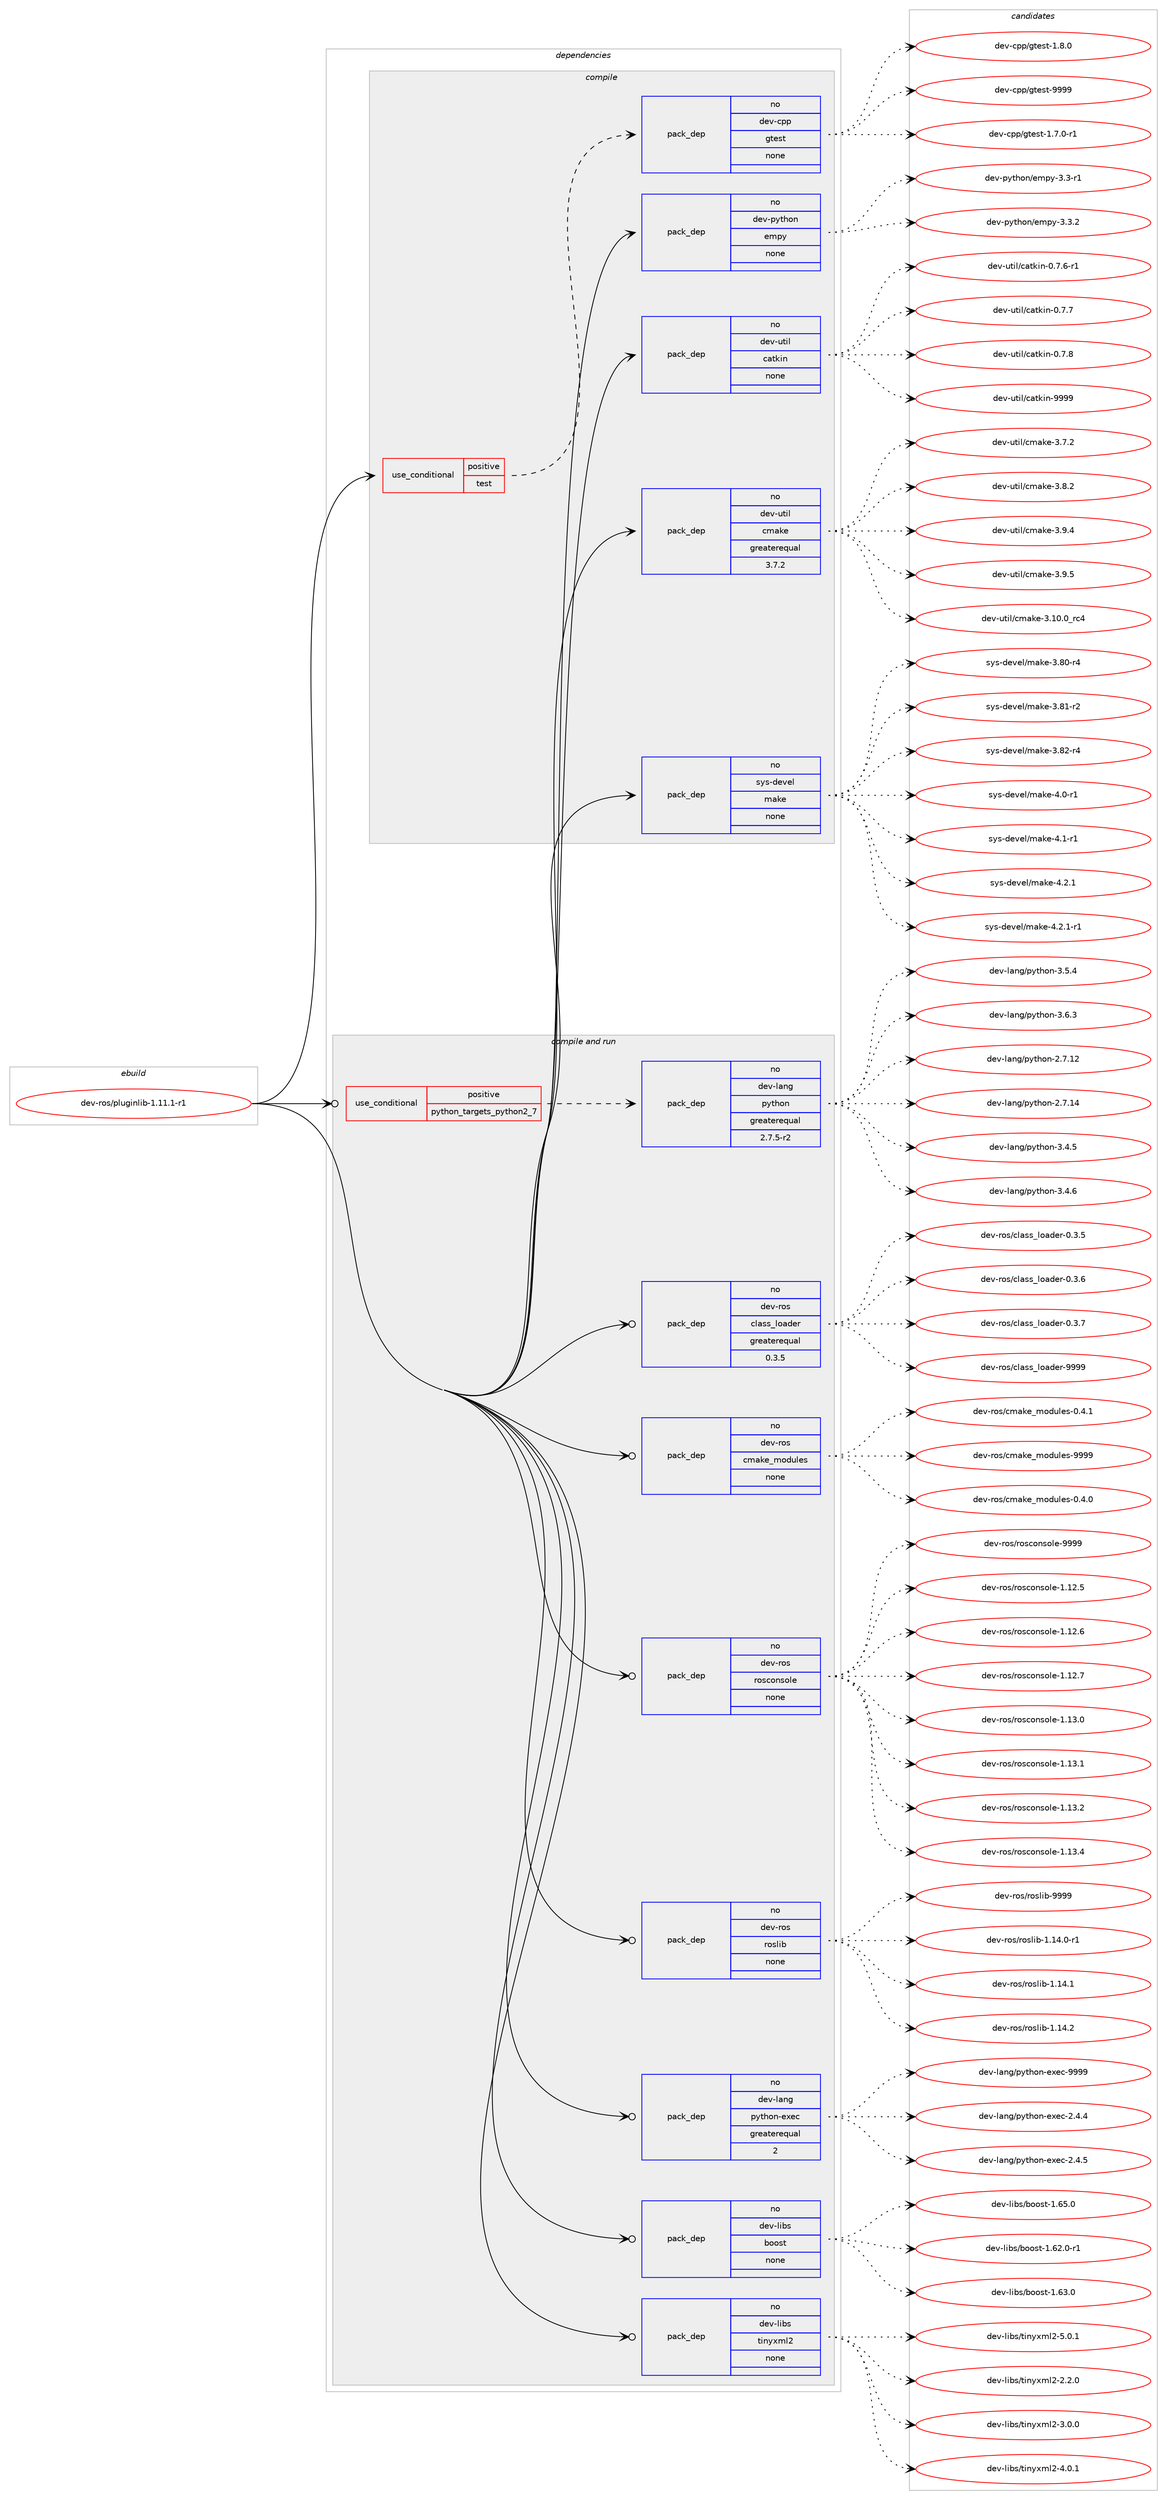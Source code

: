 digraph prolog {

# *************
# Graph options
# *************

newrank=true;
concentrate=true;
compound=true;
graph [rankdir=LR,fontname=Helvetica,fontsize=10,ranksep=1.5];#, ranksep=2.5, nodesep=0.2];
edge  [arrowhead=vee];
node  [fontname=Helvetica,fontsize=10];

# **********
# The ebuild
# **********

subgraph cluster_leftcol {
color=gray;
rank=same;
label=<<i>ebuild</i>>;
id [label="dev-ros/pluginlib-1.11.1-r1", color=red, width=4, href="../dev-ros/pluginlib-1.11.1-r1.svg"];
}

# ****************
# The dependencies
# ****************

subgraph cluster_midcol {
color=gray;
label=<<i>dependencies</i>>;
subgraph cluster_compile {
fillcolor="#eeeeee";
style=filled;
label=<<i>compile</i>>;
subgraph cond46100 {
dependency206467 [label=<<TABLE BORDER="0" CELLBORDER="1" CELLSPACING="0" CELLPADDING="4"><TR><TD ROWSPAN="3" CELLPADDING="10">use_conditional</TD></TR><TR><TD>positive</TD></TR><TR><TD>test</TD></TR></TABLE>>, shape=none, color=red];
subgraph pack156380 {
dependency206468 [label=<<TABLE BORDER="0" CELLBORDER="1" CELLSPACING="0" CELLPADDING="4" WIDTH="220"><TR><TD ROWSPAN="6" CELLPADDING="30">pack_dep</TD></TR><TR><TD WIDTH="110">no</TD></TR><TR><TD>dev-cpp</TD></TR><TR><TD>gtest</TD></TR><TR><TD>none</TD></TR><TR><TD></TD></TR></TABLE>>, shape=none, color=blue];
}
dependency206467:e -> dependency206468:w [weight=20,style="dashed",arrowhead="vee"];
}
id:e -> dependency206467:w [weight=20,style="solid",arrowhead="vee"];
subgraph pack156381 {
dependency206469 [label=<<TABLE BORDER="0" CELLBORDER="1" CELLSPACING="0" CELLPADDING="4" WIDTH="220"><TR><TD ROWSPAN="6" CELLPADDING="30">pack_dep</TD></TR><TR><TD WIDTH="110">no</TD></TR><TR><TD>dev-python</TD></TR><TR><TD>empy</TD></TR><TR><TD>none</TD></TR><TR><TD></TD></TR></TABLE>>, shape=none, color=blue];
}
id:e -> dependency206469:w [weight=20,style="solid",arrowhead="vee"];
subgraph pack156382 {
dependency206470 [label=<<TABLE BORDER="0" CELLBORDER="1" CELLSPACING="0" CELLPADDING="4" WIDTH="220"><TR><TD ROWSPAN="6" CELLPADDING="30">pack_dep</TD></TR><TR><TD WIDTH="110">no</TD></TR><TR><TD>dev-util</TD></TR><TR><TD>catkin</TD></TR><TR><TD>none</TD></TR><TR><TD></TD></TR></TABLE>>, shape=none, color=blue];
}
id:e -> dependency206470:w [weight=20,style="solid",arrowhead="vee"];
subgraph pack156383 {
dependency206471 [label=<<TABLE BORDER="0" CELLBORDER="1" CELLSPACING="0" CELLPADDING="4" WIDTH="220"><TR><TD ROWSPAN="6" CELLPADDING="30">pack_dep</TD></TR><TR><TD WIDTH="110">no</TD></TR><TR><TD>dev-util</TD></TR><TR><TD>cmake</TD></TR><TR><TD>greaterequal</TD></TR><TR><TD>3.7.2</TD></TR></TABLE>>, shape=none, color=blue];
}
id:e -> dependency206471:w [weight=20,style="solid",arrowhead="vee"];
subgraph pack156384 {
dependency206472 [label=<<TABLE BORDER="0" CELLBORDER="1" CELLSPACING="0" CELLPADDING="4" WIDTH="220"><TR><TD ROWSPAN="6" CELLPADDING="30">pack_dep</TD></TR><TR><TD WIDTH="110">no</TD></TR><TR><TD>sys-devel</TD></TR><TR><TD>make</TD></TR><TR><TD>none</TD></TR><TR><TD></TD></TR></TABLE>>, shape=none, color=blue];
}
id:e -> dependency206472:w [weight=20,style="solid",arrowhead="vee"];
}
subgraph cluster_compileandrun {
fillcolor="#eeeeee";
style=filled;
label=<<i>compile and run</i>>;
subgraph cond46101 {
dependency206473 [label=<<TABLE BORDER="0" CELLBORDER="1" CELLSPACING="0" CELLPADDING="4"><TR><TD ROWSPAN="3" CELLPADDING="10">use_conditional</TD></TR><TR><TD>positive</TD></TR><TR><TD>python_targets_python2_7</TD></TR></TABLE>>, shape=none, color=red];
subgraph pack156385 {
dependency206474 [label=<<TABLE BORDER="0" CELLBORDER="1" CELLSPACING="0" CELLPADDING="4" WIDTH="220"><TR><TD ROWSPAN="6" CELLPADDING="30">pack_dep</TD></TR><TR><TD WIDTH="110">no</TD></TR><TR><TD>dev-lang</TD></TR><TR><TD>python</TD></TR><TR><TD>greaterequal</TD></TR><TR><TD>2.7.5-r2</TD></TR></TABLE>>, shape=none, color=blue];
}
dependency206473:e -> dependency206474:w [weight=20,style="dashed",arrowhead="vee"];
}
id:e -> dependency206473:w [weight=20,style="solid",arrowhead="odotvee"];
subgraph pack156386 {
dependency206475 [label=<<TABLE BORDER="0" CELLBORDER="1" CELLSPACING="0" CELLPADDING="4" WIDTH="220"><TR><TD ROWSPAN="6" CELLPADDING="30">pack_dep</TD></TR><TR><TD WIDTH="110">no</TD></TR><TR><TD>dev-lang</TD></TR><TR><TD>python-exec</TD></TR><TR><TD>greaterequal</TD></TR><TR><TD>2</TD></TR></TABLE>>, shape=none, color=blue];
}
id:e -> dependency206475:w [weight=20,style="solid",arrowhead="odotvee"];
subgraph pack156387 {
dependency206476 [label=<<TABLE BORDER="0" CELLBORDER="1" CELLSPACING="0" CELLPADDING="4" WIDTH="220"><TR><TD ROWSPAN="6" CELLPADDING="30">pack_dep</TD></TR><TR><TD WIDTH="110">no</TD></TR><TR><TD>dev-libs</TD></TR><TR><TD>boost</TD></TR><TR><TD>none</TD></TR><TR><TD></TD></TR></TABLE>>, shape=none, color=blue];
}
id:e -> dependency206476:w [weight=20,style="solid",arrowhead="odotvee"];
subgraph pack156388 {
dependency206477 [label=<<TABLE BORDER="0" CELLBORDER="1" CELLSPACING="0" CELLPADDING="4" WIDTH="220"><TR><TD ROWSPAN="6" CELLPADDING="30">pack_dep</TD></TR><TR><TD WIDTH="110">no</TD></TR><TR><TD>dev-libs</TD></TR><TR><TD>tinyxml2</TD></TR><TR><TD>none</TD></TR><TR><TD></TD></TR></TABLE>>, shape=none, color=blue];
}
id:e -> dependency206477:w [weight=20,style="solid",arrowhead="odotvee"];
subgraph pack156389 {
dependency206478 [label=<<TABLE BORDER="0" CELLBORDER="1" CELLSPACING="0" CELLPADDING="4" WIDTH="220"><TR><TD ROWSPAN="6" CELLPADDING="30">pack_dep</TD></TR><TR><TD WIDTH="110">no</TD></TR><TR><TD>dev-ros</TD></TR><TR><TD>class_loader</TD></TR><TR><TD>greaterequal</TD></TR><TR><TD>0.3.5</TD></TR></TABLE>>, shape=none, color=blue];
}
id:e -> dependency206478:w [weight=20,style="solid",arrowhead="odotvee"];
subgraph pack156390 {
dependency206479 [label=<<TABLE BORDER="0" CELLBORDER="1" CELLSPACING="0" CELLPADDING="4" WIDTH="220"><TR><TD ROWSPAN="6" CELLPADDING="30">pack_dep</TD></TR><TR><TD WIDTH="110">no</TD></TR><TR><TD>dev-ros</TD></TR><TR><TD>cmake_modules</TD></TR><TR><TD>none</TD></TR><TR><TD></TD></TR></TABLE>>, shape=none, color=blue];
}
id:e -> dependency206479:w [weight=20,style="solid",arrowhead="odotvee"];
subgraph pack156391 {
dependency206480 [label=<<TABLE BORDER="0" CELLBORDER="1" CELLSPACING="0" CELLPADDING="4" WIDTH="220"><TR><TD ROWSPAN="6" CELLPADDING="30">pack_dep</TD></TR><TR><TD WIDTH="110">no</TD></TR><TR><TD>dev-ros</TD></TR><TR><TD>rosconsole</TD></TR><TR><TD>none</TD></TR><TR><TD></TD></TR></TABLE>>, shape=none, color=blue];
}
id:e -> dependency206480:w [weight=20,style="solid",arrowhead="odotvee"];
subgraph pack156392 {
dependency206481 [label=<<TABLE BORDER="0" CELLBORDER="1" CELLSPACING="0" CELLPADDING="4" WIDTH="220"><TR><TD ROWSPAN="6" CELLPADDING="30">pack_dep</TD></TR><TR><TD WIDTH="110">no</TD></TR><TR><TD>dev-ros</TD></TR><TR><TD>roslib</TD></TR><TR><TD>none</TD></TR><TR><TD></TD></TR></TABLE>>, shape=none, color=blue];
}
id:e -> dependency206481:w [weight=20,style="solid",arrowhead="odotvee"];
}
subgraph cluster_run {
fillcolor="#eeeeee";
style=filled;
label=<<i>run</i>>;
}
}

# **************
# The candidates
# **************

subgraph cluster_choices {
rank=same;
color=gray;
label=<<i>candidates</i>>;

subgraph choice156380 {
color=black;
nodesep=1;
choice1001011184599112112471031161011151164549465546484511449 [label="dev-cpp/gtest-1.7.0-r1", color=red, width=4,href="../dev-cpp/gtest-1.7.0-r1.svg"];
choice100101118459911211247103116101115116454946564648 [label="dev-cpp/gtest-1.8.0", color=red, width=4,href="../dev-cpp/gtest-1.8.0.svg"];
choice1001011184599112112471031161011151164557575757 [label="dev-cpp/gtest-9999", color=red, width=4,href="../dev-cpp/gtest-9999.svg"];
dependency206468:e -> choice1001011184599112112471031161011151164549465546484511449:w [style=dotted,weight="100"];
dependency206468:e -> choice100101118459911211247103116101115116454946564648:w [style=dotted,weight="100"];
dependency206468:e -> choice1001011184599112112471031161011151164557575757:w [style=dotted,weight="100"];
}
subgraph choice156381 {
color=black;
nodesep=1;
choice1001011184511212111610411111047101109112121455146514511449 [label="dev-python/empy-3.3-r1", color=red, width=4,href="../dev-python/empy-3.3-r1.svg"];
choice1001011184511212111610411111047101109112121455146514650 [label="dev-python/empy-3.3.2", color=red, width=4,href="../dev-python/empy-3.3.2.svg"];
dependency206469:e -> choice1001011184511212111610411111047101109112121455146514511449:w [style=dotted,weight="100"];
dependency206469:e -> choice1001011184511212111610411111047101109112121455146514650:w [style=dotted,weight="100"];
}
subgraph choice156382 {
color=black;
nodesep=1;
choice100101118451171161051084799971161071051104548465546544511449 [label="dev-util/catkin-0.7.6-r1", color=red, width=4,href="../dev-util/catkin-0.7.6-r1.svg"];
choice10010111845117116105108479997116107105110454846554655 [label="dev-util/catkin-0.7.7", color=red, width=4,href="../dev-util/catkin-0.7.7.svg"];
choice10010111845117116105108479997116107105110454846554656 [label="dev-util/catkin-0.7.8", color=red, width=4,href="../dev-util/catkin-0.7.8.svg"];
choice100101118451171161051084799971161071051104557575757 [label="dev-util/catkin-9999", color=red, width=4,href="../dev-util/catkin-9999.svg"];
dependency206470:e -> choice100101118451171161051084799971161071051104548465546544511449:w [style=dotted,weight="100"];
dependency206470:e -> choice10010111845117116105108479997116107105110454846554655:w [style=dotted,weight="100"];
dependency206470:e -> choice10010111845117116105108479997116107105110454846554656:w [style=dotted,weight="100"];
dependency206470:e -> choice100101118451171161051084799971161071051104557575757:w [style=dotted,weight="100"];
}
subgraph choice156383 {
color=black;
nodesep=1;
choice1001011184511711610510847991099710710145514649484648951149952 [label="dev-util/cmake-3.10.0_rc4", color=red, width=4,href="../dev-util/cmake-3.10.0_rc4.svg"];
choice10010111845117116105108479910997107101455146554650 [label="dev-util/cmake-3.7.2", color=red, width=4,href="../dev-util/cmake-3.7.2.svg"];
choice10010111845117116105108479910997107101455146564650 [label="dev-util/cmake-3.8.2", color=red, width=4,href="../dev-util/cmake-3.8.2.svg"];
choice10010111845117116105108479910997107101455146574652 [label="dev-util/cmake-3.9.4", color=red, width=4,href="../dev-util/cmake-3.9.4.svg"];
choice10010111845117116105108479910997107101455146574653 [label="dev-util/cmake-3.9.5", color=red, width=4,href="../dev-util/cmake-3.9.5.svg"];
dependency206471:e -> choice1001011184511711610510847991099710710145514649484648951149952:w [style=dotted,weight="100"];
dependency206471:e -> choice10010111845117116105108479910997107101455146554650:w [style=dotted,weight="100"];
dependency206471:e -> choice10010111845117116105108479910997107101455146564650:w [style=dotted,weight="100"];
dependency206471:e -> choice10010111845117116105108479910997107101455146574652:w [style=dotted,weight="100"];
dependency206471:e -> choice10010111845117116105108479910997107101455146574653:w [style=dotted,weight="100"];
}
subgraph choice156384 {
color=black;
nodesep=1;
choice11512111545100101118101108471099710710145514656484511452 [label="sys-devel/make-3.80-r4", color=red, width=4,href="../sys-devel/make-3.80-r4.svg"];
choice11512111545100101118101108471099710710145514656494511450 [label="sys-devel/make-3.81-r2", color=red, width=4,href="../sys-devel/make-3.81-r2.svg"];
choice11512111545100101118101108471099710710145514656504511452 [label="sys-devel/make-3.82-r4", color=red, width=4,href="../sys-devel/make-3.82-r4.svg"];
choice115121115451001011181011084710997107101455246484511449 [label="sys-devel/make-4.0-r1", color=red, width=4,href="../sys-devel/make-4.0-r1.svg"];
choice115121115451001011181011084710997107101455246494511449 [label="sys-devel/make-4.1-r1", color=red, width=4,href="../sys-devel/make-4.1-r1.svg"];
choice115121115451001011181011084710997107101455246504649 [label="sys-devel/make-4.2.1", color=red, width=4,href="../sys-devel/make-4.2.1.svg"];
choice1151211154510010111810110847109971071014552465046494511449 [label="sys-devel/make-4.2.1-r1", color=red, width=4,href="../sys-devel/make-4.2.1-r1.svg"];
dependency206472:e -> choice11512111545100101118101108471099710710145514656484511452:w [style=dotted,weight="100"];
dependency206472:e -> choice11512111545100101118101108471099710710145514656494511450:w [style=dotted,weight="100"];
dependency206472:e -> choice11512111545100101118101108471099710710145514656504511452:w [style=dotted,weight="100"];
dependency206472:e -> choice115121115451001011181011084710997107101455246484511449:w [style=dotted,weight="100"];
dependency206472:e -> choice115121115451001011181011084710997107101455246494511449:w [style=dotted,weight="100"];
dependency206472:e -> choice115121115451001011181011084710997107101455246504649:w [style=dotted,weight="100"];
dependency206472:e -> choice1151211154510010111810110847109971071014552465046494511449:w [style=dotted,weight="100"];
}
subgraph choice156385 {
color=black;
nodesep=1;
choice10010111845108971101034711212111610411111045504655464950 [label="dev-lang/python-2.7.12", color=red, width=4,href="../dev-lang/python-2.7.12.svg"];
choice10010111845108971101034711212111610411111045504655464952 [label="dev-lang/python-2.7.14", color=red, width=4,href="../dev-lang/python-2.7.14.svg"];
choice100101118451089711010347112121116104111110455146524653 [label="dev-lang/python-3.4.5", color=red, width=4,href="../dev-lang/python-3.4.5.svg"];
choice100101118451089711010347112121116104111110455146524654 [label="dev-lang/python-3.4.6", color=red, width=4,href="../dev-lang/python-3.4.6.svg"];
choice100101118451089711010347112121116104111110455146534652 [label="dev-lang/python-3.5.4", color=red, width=4,href="../dev-lang/python-3.5.4.svg"];
choice100101118451089711010347112121116104111110455146544651 [label="dev-lang/python-3.6.3", color=red, width=4,href="../dev-lang/python-3.6.3.svg"];
dependency206474:e -> choice10010111845108971101034711212111610411111045504655464950:w [style=dotted,weight="100"];
dependency206474:e -> choice10010111845108971101034711212111610411111045504655464952:w [style=dotted,weight="100"];
dependency206474:e -> choice100101118451089711010347112121116104111110455146524653:w [style=dotted,weight="100"];
dependency206474:e -> choice100101118451089711010347112121116104111110455146524654:w [style=dotted,weight="100"];
dependency206474:e -> choice100101118451089711010347112121116104111110455146534652:w [style=dotted,weight="100"];
dependency206474:e -> choice100101118451089711010347112121116104111110455146544651:w [style=dotted,weight="100"];
}
subgraph choice156386 {
color=black;
nodesep=1;
choice1001011184510897110103471121211161041111104510112010199455046524652 [label="dev-lang/python-exec-2.4.4", color=red, width=4,href="../dev-lang/python-exec-2.4.4.svg"];
choice1001011184510897110103471121211161041111104510112010199455046524653 [label="dev-lang/python-exec-2.4.5", color=red, width=4,href="../dev-lang/python-exec-2.4.5.svg"];
choice10010111845108971101034711212111610411111045101120101994557575757 [label="dev-lang/python-exec-9999", color=red, width=4,href="../dev-lang/python-exec-9999.svg"];
dependency206475:e -> choice1001011184510897110103471121211161041111104510112010199455046524652:w [style=dotted,weight="100"];
dependency206475:e -> choice1001011184510897110103471121211161041111104510112010199455046524653:w [style=dotted,weight="100"];
dependency206475:e -> choice10010111845108971101034711212111610411111045101120101994557575757:w [style=dotted,weight="100"];
}
subgraph choice156387 {
color=black;
nodesep=1;
choice10010111845108105981154798111111115116454946545046484511449 [label="dev-libs/boost-1.62.0-r1", color=red, width=4,href="../dev-libs/boost-1.62.0-r1.svg"];
choice1001011184510810598115479811111111511645494654514648 [label="dev-libs/boost-1.63.0", color=red, width=4,href="../dev-libs/boost-1.63.0.svg"];
choice1001011184510810598115479811111111511645494654534648 [label="dev-libs/boost-1.65.0", color=red, width=4,href="../dev-libs/boost-1.65.0.svg"];
dependency206476:e -> choice10010111845108105981154798111111115116454946545046484511449:w [style=dotted,weight="100"];
dependency206476:e -> choice1001011184510810598115479811111111511645494654514648:w [style=dotted,weight="100"];
dependency206476:e -> choice1001011184510810598115479811111111511645494654534648:w [style=dotted,weight="100"];
}
subgraph choice156388 {
color=black;
nodesep=1;
choice10010111845108105981154711610511012112010910850455046504648 [label="dev-libs/tinyxml2-2.2.0", color=red, width=4,href="../dev-libs/tinyxml2-2.2.0.svg"];
choice10010111845108105981154711610511012112010910850455146484648 [label="dev-libs/tinyxml2-3.0.0", color=red, width=4,href="../dev-libs/tinyxml2-3.0.0.svg"];
choice10010111845108105981154711610511012112010910850455246484649 [label="dev-libs/tinyxml2-4.0.1", color=red, width=4,href="../dev-libs/tinyxml2-4.0.1.svg"];
choice10010111845108105981154711610511012112010910850455346484649 [label="dev-libs/tinyxml2-5.0.1", color=red, width=4,href="../dev-libs/tinyxml2-5.0.1.svg"];
dependency206477:e -> choice10010111845108105981154711610511012112010910850455046504648:w [style=dotted,weight="100"];
dependency206477:e -> choice10010111845108105981154711610511012112010910850455146484648:w [style=dotted,weight="100"];
dependency206477:e -> choice10010111845108105981154711610511012112010910850455246484649:w [style=dotted,weight="100"];
dependency206477:e -> choice10010111845108105981154711610511012112010910850455346484649:w [style=dotted,weight="100"];
}
subgraph choice156389 {
color=black;
nodesep=1;
choice100101118451141111154799108971151159510811197100101114454846514653 [label="dev-ros/class_loader-0.3.5", color=red, width=4,href="../dev-ros/class_loader-0.3.5.svg"];
choice100101118451141111154799108971151159510811197100101114454846514654 [label="dev-ros/class_loader-0.3.6", color=red, width=4,href="../dev-ros/class_loader-0.3.6.svg"];
choice100101118451141111154799108971151159510811197100101114454846514655 [label="dev-ros/class_loader-0.3.7", color=red, width=4,href="../dev-ros/class_loader-0.3.7.svg"];
choice1001011184511411111547991089711511595108111971001011144557575757 [label="dev-ros/class_loader-9999", color=red, width=4,href="../dev-ros/class_loader-9999.svg"];
dependency206478:e -> choice100101118451141111154799108971151159510811197100101114454846514653:w [style=dotted,weight="100"];
dependency206478:e -> choice100101118451141111154799108971151159510811197100101114454846514654:w [style=dotted,weight="100"];
dependency206478:e -> choice100101118451141111154799108971151159510811197100101114454846514655:w [style=dotted,weight="100"];
dependency206478:e -> choice1001011184511411111547991089711511595108111971001011144557575757:w [style=dotted,weight="100"];
}
subgraph choice156390 {
color=black;
nodesep=1;
choice1001011184511411111547991099710710195109111100117108101115454846524648 [label="dev-ros/cmake_modules-0.4.0", color=red, width=4,href="../dev-ros/cmake_modules-0.4.0.svg"];
choice1001011184511411111547991099710710195109111100117108101115454846524649 [label="dev-ros/cmake_modules-0.4.1", color=red, width=4,href="../dev-ros/cmake_modules-0.4.1.svg"];
choice10010111845114111115479910997107101951091111001171081011154557575757 [label="dev-ros/cmake_modules-9999", color=red, width=4,href="../dev-ros/cmake_modules-9999.svg"];
dependency206479:e -> choice1001011184511411111547991099710710195109111100117108101115454846524648:w [style=dotted,weight="100"];
dependency206479:e -> choice1001011184511411111547991099710710195109111100117108101115454846524649:w [style=dotted,weight="100"];
dependency206479:e -> choice10010111845114111115479910997107101951091111001171081011154557575757:w [style=dotted,weight="100"];
}
subgraph choice156391 {
color=black;
nodesep=1;
choice10010111845114111115471141111159911111011511110810145494649504653 [label="dev-ros/rosconsole-1.12.5", color=red, width=4,href="../dev-ros/rosconsole-1.12.5.svg"];
choice10010111845114111115471141111159911111011511110810145494649504654 [label="dev-ros/rosconsole-1.12.6", color=red, width=4,href="../dev-ros/rosconsole-1.12.6.svg"];
choice10010111845114111115471141111159911111011511110810145494649504655 [label="dev-ros/rosconsole-1.12.7", color=red, width=4,href="../dev-ros/rosconsole-1.12.7.svg"];
choice10010111845114111115471141111159911111011511110810145494649514648 [label="dev-ros/rosconsole-1.13.0", color=red, width=4,href="../dev-ros/rosconsole-1.13.0.svg"];
choice10010111845114111115471141111159911111011511110810145494649514649 [label="dev-ros/rosconsole-1.13.1", color=red, width=4,href="../dev-ros/rosconsole-1.13.1.svg"];
choice10010111845114111115471141111159911111011511110810145494649514650 [label="dev-ros/rosconsole-1.13.2", color=red, width=4,href="../dev-ros/rosconsole-1.13.2.svg"];
choice10010111845114111115471141111159911111011511110810145494649514652 [label="dev-ros/rosconsole-1.13.4", color=red, width=4,href="../dev-ros/rosconsole-1.13.4.svg"];
choice1001011184511411111547114111115991111101151111081014557575757 [label="dev-ros/rosconsole-9999", color=red, width=4,href="../dev-ros/rosconsole-9999.svg"];
dependency206480:e -> choice10010111845114111115471141111159911111011511110810145494649504653:w [style=dotted,weight="100"];
dependency206480:e -> choice10010111845114111115471141111159911111011511110810145494649504654:w [style=dotted,weight="100"];
dependency206480:e -> choice10010111845114111115471141111159911111011511110810145494649504655:w [style=dotted,weight="100"];
dependency206480:e -> choice10010111845114111115471141111159911111011511110810145494649514648:w [style=dotted,weight="100"];
dependency206480:e -> choice10010111845114111115471141111159911111011511110810145494649514649:w [style=dotted,weight="100"];
dependency206480:e -> choice10010111845114111115471141111159911111011511110810145494649514650:w [style=dotted,weight="100"];
dependency206480:e -> choice10010111845114111115471141111159911111011511110810145494649514652:w [style=dotted,weight="100"];
dependency206480:e -> choice1001011184511411111547114111115991111101151111081014557575757:w [style=dotted,weight="100"];
}
subgraph choice156392 {
color=black;
nodesep=1;
choice100101118451141111154711411111510810598454946495246484511449 [label="dev-ros/roslib-1.14.0-r1", color=red, width=4,href="../dev-ros/roslib-1.14.0-r1.svg"];
choice10010111845114111115471141111151081059845494649524649 [label="dev-ros/roslib-1.14.1", color=red, width=4,href="../dev-ros/roslib-1.14.1.svg"];
choice10010111845114111115471141111151081059845494649524650 [label="dev-ros/roslib-1.14.2", color=red, width=4,href="../dev-ros/roslib-1.14.2.svg"];
choice1001011184511411111547114111115108105984557575757 [label="dev-ros/roslib-9999", color=red, width=4,href="../dev-ros/roslib-9999.svg"];
dependency206481:e -> choice100101118451141111154711411111510810598454946495246484511449:w [style=dotted,weight="100"];
dependency206481:e -> choice10010111845114111115471141111151081059845494649524649:w [style=dotted,weight="100"];
dependency206481:e -> choice10010111845114111115471141111151081059845494649524650:w [style=dotted,weight="100"];
dependency206481:e -> choice1001011184511411111547114111115108105984557575757:w [style=dotted,weight="100"];
}
}

}
